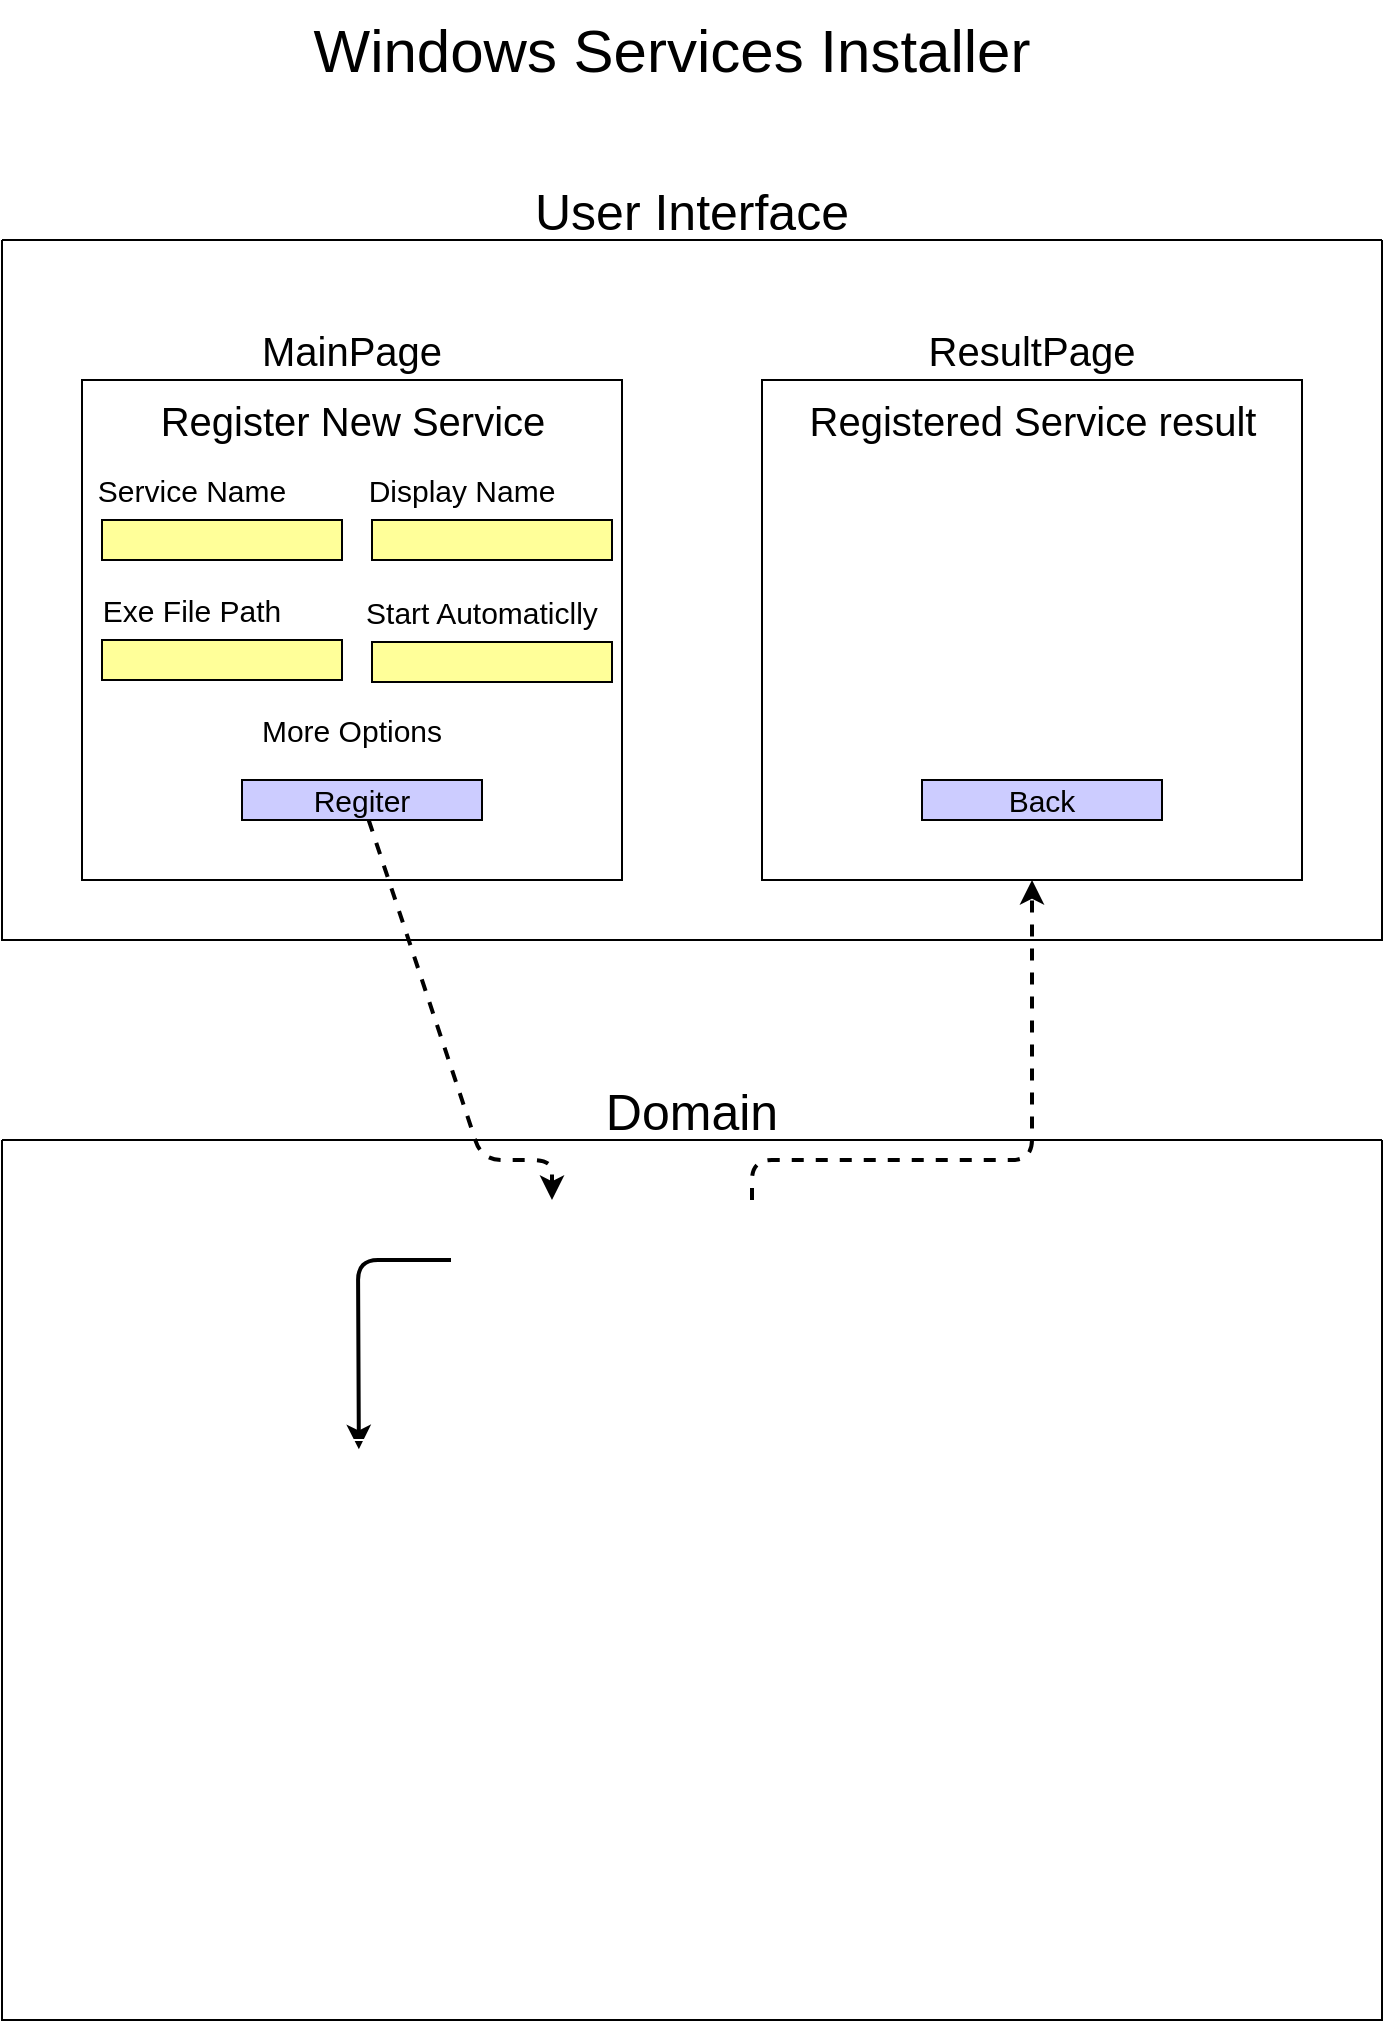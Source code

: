 <mxfile>
    <diagram id="bv3wws__KJsRP6NvNdFD" name="Page-1">
        <mxGraphModel dx="1783" dy="544" grid="1" gridSize="10" guides="1" tooltips="1" connect="1" arrows="1" fold="1" page="1" pageScale="1" pageWidth="850" pageHeight="1100" math="0" shadow="0">
            <root>
                <mxCell id="0"/>
                <mxCell id="1" parent="0"/>
                <mxCell id="2" value="Windows Services Installer" style="text;html=1;strokeColor=none;fillColor=none;align=center;verticalAlign=middle;whiteSpace=wrap;rounded=0;fontSize=30;" parent="1" vertex="1">
                    <mxGeometry x="225" width="400" height="50" as="geometry"/>
                </mxCell>
                <mxCell id="6" value="" style="swimlane;startSize=0;fontSize=20;" parent="1" vertex="1">
                    <mxGeometry x="90" y="120" width="690" height="350" as="geometry"/>
                </mxCell>
                <mxCell id="8" value="" style="rounded=0;whiteSpace=wrap;html=1;fontSize=20;" parent="6" vertex="1">
                    <mxGeometry x="40" y="70" width="270" height="250" as="geometry"/>
                </mxCell>
                <mxCell id="9" value="MainPage" style="text;html=1;strokeColor=none;fillColor=none;align=center;verticalAlign=middle;whiteSpace=wrap;rounded=0;fontSize=20;" parent="6" vertex="1">
                    <mxGeometry x="110" y="40" width="130" height="30" as="geometry"/>
                </mxCell>
                <mxCell id="10" value="Register New Service" style="text;html=1;strokeColor=none;fillColor=none;align=center;verticalAlign=middle;whiteSpace=wrap;rounded=0;fontSize=20;" parent="6" vertex="1">
                    <mxGeometry x="67.5" y="70" width="215" height="40" as="geometry"/>
                </mxCell>
                <mxCell id="11" value="Service Name" style="text;html=1;strokeColor=none;fillColor=none;align=center;verticalAlign=middle;whiteSpace=wrap;rounded=0;fontSize=15;" parent="6" vertex="1">
                    <mxGeometry x="40" y="110" width="110" height="30" as="geometry"/>
                </mxCell>
                <mxCell id="12" value="" style="rounded=0;whiteSpace=wrap;html=1;fontSize=15;labelBackgroundColor=#FFFFFF;fillColor=#FFFF99;" parent="6" vertex="1">
                    <mxGeometry x="50" y="140" width="120" height="20" as="geometry"/>
                </mxCell>
                <mxCell id="13" value="Exe File Path" style="text;html=1;strokeColor=none;fillColor=none;align=center;verticalAlign=middle;whiteSpace=wrap;rounded=0;fontSize=15;" parent="6" vertex="1">
                    <mxGeometry x="40" y="170" width="110" height="30" as="geometry"/>
                </mxCell>
                <mxCell id="14" value="" style="rounded=0;whiteSpace=wrap;html=1;fontSize=15;labelBackgroundColor=#FFFFFF;fillColor=#FFFF99;" parent="6" vertex="1">
                    <mxGeometry x="50" y="200" width="120" height="20" as="geometry"/>
                </mxCell>
                <mxCell id="15" value="Display Name" style="text;html=1;strokeColor=none;fillColor=none;align=center;verticalAlign=middle;whiteSpace=wrap;rounded=0;fontSize=15;" parent="6" vertex="1">
                    <mxGeometry x="175" y="110" width="110" height="30" as="geometry"/>
                </mxCell>
                <mxCell id="16" value="" style="rounded=0;whiteSpace=wrap;html=1;fontSize=15;labelBackgroundColor=#FFFFFF;fillColor=#FFFF99;" parent="6" vertex="1">
                    <mxGeometry x="185" y="140" width="120" height="20" as="geometry"/>
                </mxCell>
                <mxCell id="17" value="Start Automaticlly" style="text;html=1;strokeColor=none;fillColor=none;align=center;verticalAlign=middle;whiteSpace=wrap;rounded=0;fontSize=15;" parent="6" vertex="1">
                    <mxGeometry x="175" y="171" width="130" height="30" as="geometry"/>
                </mxCell>
                <mxCell id="18" value="" style="rounded=0;whiteSpace=wrap;html=1;fontSize=15;labelBackgroundColor=#FFFFFF;fillColor=#FFFF99;" parent="6" vertex="1">
                    <mxGeometry x="185" y="201" width="120" height="20" as="geometry"/>
                </mxCell>
                <mxCell id="20" value="More Options" style="text;html=1;strokeColor=none;fillColor=none;align=center;verticalAlign=middle;whiteSpace=wrap;rounded=0;fontSize=15;" parent="6" vertex="1">
                    <mxGeometry x="120" y="230" width="110" height="30" as="geometry"/>
                </mxCell>
                <mxCell id="21" value="Regiter" style="rounded=0;whiteSpace=wrap;html=1;fontSize=15;labelBackgroundColor=none;fillColor=#CCCCFF;fontColor=#000000;" parent="6" vertex="1">
                    <mxGeometry x="120" y="270" width="120" height="20" as="geometry"/>
                </mxCell>
                <mxCell id="40" value="" style="rounded=0;whiteSpace=wrap;html=1;fontSize=20;" parent="6" vertex="1">
                    <mxGeometry x="380" y="70" width="270" height="250" as="geometry"/>
                </mxCell>
                <mxCell id="41" value="ResultPage" style="text;html=1;strokeColor=none;fillColor=none;align=center;verticalAlign=middle;whiteSpace=wrap;rounded=0;fontSize=20;" parent="6" vertex="1">
                    <mxGeometry x="450" y="40" width="130" height="30" as="geometry"/>
                </mxCell>
                <mxCell id="42" value="Registered Service result" style="text;html=1;strokeColor=none;fillColor=none;align=center;verticalAlign=middle;whiteSpace=wrap;rounded=0;fontSize=20;" parent="6" vertex="1">
                    <mxGeometry x="393.75" y="70" width="242.5" height="40" as="geometry"/>
                </mxCell>
                <mxCell id="52" value="Back" style="rounded=0;whiteSpace=wrap;html=1;fontSize=15;labelBackgroundColor=none;fillColor=#CCCCFF;fontColor=#000000;" parent="6" vertex="1">
                    <mxGeometry x="460" y="270" width="120" height="20" as="geometry"/>
                </mxCell>
                <mxCell id="54" value="Result Data" style="text;html=1;strokeColor=none;fillColor=none;align=center;verticalAlign=middle;whiteSpace=wrap;rounded=0;labelBackgroundColor=none;fontSize=25;fontColor=#FFFFFF;" parent="6" vertex="1">
                    <mxGeometry x="435" y="180" width="160" height="40" as="geometry"/>
                </mxCell>
                <mxCell id="7" value="User Interface" style="text;html=1;strokeColor=none;fillColor=none;align=center;verticalAlign=middle;whiteSpace=wrap;rounded=0;fontSize=25;" parent="1" vertex="1">
                    <mxGeometry x="355" y="90" width="160" height="30" as="geometry"/>
                </mxCell>
                <mxCell id="22" value="" style="swimlane;startSize=0;labelBackgroundColor=none;fontSize=15;fontColor=#000000;fillColor=#CCCCFF;" parent="1" vertex="1">
                    <mxGeometry x="90" y="570" width="690" height="440" as="geometry"/>
                </mxCell>
                <mxCell id="39" style="edgeStyle=none;html=1;entryX=0.042;entryY=1.156;entryDx=0;entryDy=0;entryPerimeter=0;strokeWidth=2;fontSize=25;fontColor=#FFFFFF;" parent="22" source="26" target="37" edge="1">
                    <mxGeometry relative="1" as="geometry">
                        <Array as="points">
                            <mxPoint x="178" y="60"/>
                        </Array>
                    </mxGeometry>
                </mxCell>
                <mxCell id="26" value="ServiceManager" style="rounded=0;whiteSpace=wrap;html=1;labelBackgroundColor=none;fontSize=25;fontColor=#FFFFFF;fillColor=none;strokeColor=#FFFFFF;" parent="22" vertex="1">
                    <mxGeometry x="225" y="30" width="200" height="60" as="geometry"/>
                </mxCell>
                <mxCell id="36" value="" style="swimlane;startSize=0;labelBackgroundColor=none;strokeColor=#FFFFFF;fontSize=25;fontColor=#FFFFFF;fillColor=none;" parent="22" vertex="1">
                    <mxGeometry x="20" y="150" width="640" height="270" as="geometry"/>
                </mxCell>
                <mxCell id="28" value="PowerShellManager" style="rounded=0;whiteSpace=wrap;html=1;labelBackgroundColor=none;strokeColor=#FFFFFF;fontSize=25;fontColor=#FFFFFF;fillColor=none;" parent="36" vertex="1">
                    <mxGeometry x="10" y="40" width="240" height="60" as="geometry"/>
                </mxCell>
                <mxCell id="31" value="ServiceProcessManager" style="rounded=0;whiteSpace=wrap;html=1;labelBackgroundColor=none;strokeColor=#FFFFFF;fontSize=25;fontColor=#FFFFFF;fillColor=none;" parent="36" vertex="1">
                    <mxGeometry x="340" y="40" width="290" height="60" as="geometry"/>
                </mxCell>
                <mxCell id="34" value="InteropServicesManager" style="rounded=0;whiteSpace=wrap;html=1;labelBackgroundColor=none;strokeColor=#FFFFFF;fontSize=25;fontColor=#FFFFFF;fillColor=none;" parent="36" vertex="1">
                    <mxGeometry x="340" y="120" width="290" height="60" as="geometry"/>
                </mxCell>
                <mxCell id="38" value="CmdPromptManager" style="rounded=0;whiteSpace=wrap;html=1;labelBackgroundColor=none;strokeColor=#FFFFFF;fontSize=25;fontColor=#FFFFFF;fillColor=none;" parent="36" vertex="1">
                    <mxGeometry x="10" y="120" width="240" height="60" as="geometry"/>
                </mxCell>
                <mxCell id="37" value="Service Install options" style="text;html=1;strokeColor=none;fillColor=none;align=center;verticalAlign=middle;whiteSpace=wrap;rounded=0;labelBackgroundColor=none;fontSize=25;fontColor=#FFFFFF;" parent="22" vertex="1">
                    <mxGeometry x="165" y="120" width="320" height="30" as="geometry"/>
                </mxCell>
                <mxCell id="24" value="Domain" style="text;html=1;strokeColor=none;fillColor=none;align=center;verticalAlign=middle;whiteSpace=wrap;rounded=0;fontSize=25;" parent="1" vertex="1">
                    <mxGeometry x="355" y="540" width="160" height="30" as="geometry"/>
                </mxCell>
                <mxCell id="27" style="edgeStyle=none;html=1;entryX=0.25;entryY=0;entryDx=0;entryDy=0;fontSize=25;fontColor=#FFFFFF;strokeWidth=2;dashed=1;" parent="1" source="21" target="26" edge="1">
                    <mxGeometry relative="1" as="geometry">
                        <Array as="points">
                            <mxPoint x="330" y="580"/>
                            <mxPoint x="365" y="580"/>
                        </Array>
                    </mxGeometry>
                </mxCell>
                <mxCell id="55" style="edgeStyle=none;html=1;entryX=0.5;entryY=1;entryDx=0;entryDy=0;strokeWidth=2;fontSize=25;fontColor=#FFFFFF;exitX=0.75;exitY=0;exitDx=0;exitDy=0;dashed=1;" parent="1" source="26" target="40" edge="1">
                    <mxGeometry relative="1" as="geometry">
                        <Array as="points">
                            <mxPoint x="465" y="580"/>
                            <mxPoint x="605" y="580"/>
                        </Array>
                    </mxGeometry>
                </mxCell>
            </root>
        </mxGraphModel>
    </diagram>
</mxfile>